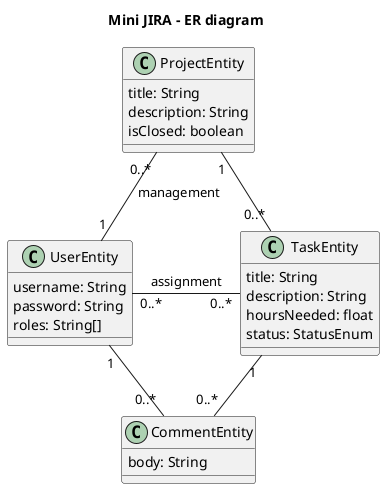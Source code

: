@startuml Classes

title Mini JIRA - ER diagram

class "ProjectEntity" as p {
    title: String
    description: String
    isClosed: boolean
}
class "TaskEntity" as t {
    title: String
    description: String
    hoursNeeded: float
    status: StatusEnum
}
class "CommentEntity" as c {
    body: String
}
class "UserEntity" as u {
    username: String
    password: String
    roles: String[]
}

p "1" -left- "0..*" t
t "1" -down- "0..*" c
u "1" - "0..*" c
u "1" -up- "0..*" p : management
u "0..*" - "0..*" t : assignment

@enduml